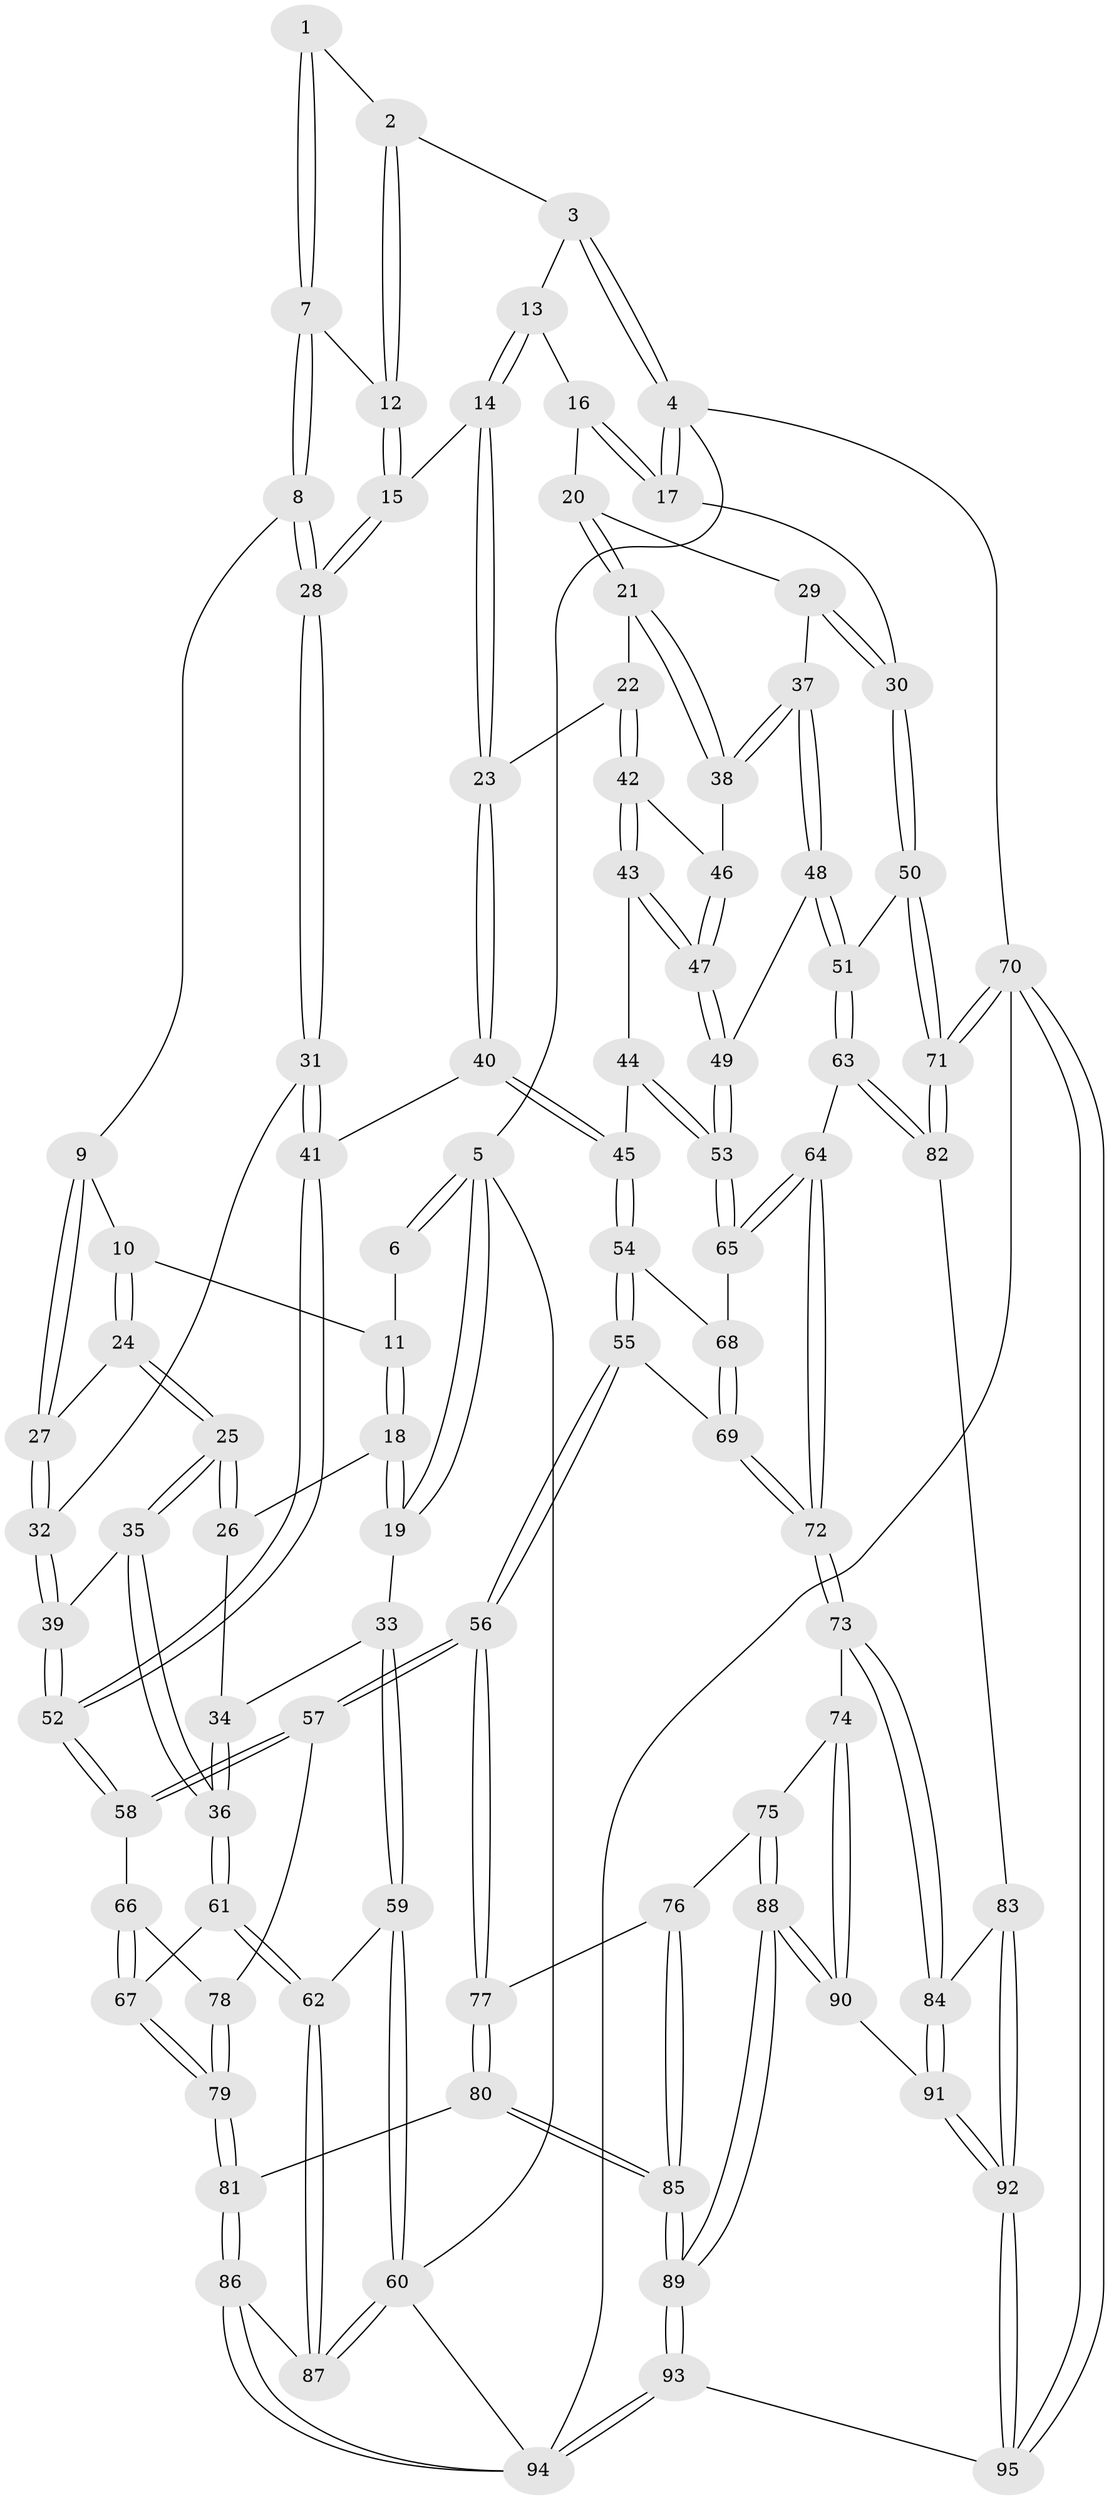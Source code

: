 // coarse degree distribution, {3: 0.7761194029850746, 4: 0.208955223880597, 2: 0.014925373134328358}
// Generated by graph-tools (version 1.1) at 2025/38/03/04/25 23:38:36]
// undirected, 95 vertices, 234 edges
graph export_dot {
  node [color=gray90,style=filled];
  1 [pos="+0.3888395935929821+0"];
  2 [pos="+0.7536463778395085+0"];
  3 [pos="+0.7548197767342291+0"];
  4 [pos="+1+0"];
  5 [pos="+0+0"];
  6 [pos="+0.21545377849945824+0"];
  7 [pos="+0.43647481749763556+0.08088130257933393"];
  8 [pos="+0.43424400341518665+0.0887831524684604"];
  9 [pos="+0.3713730586309495+0.11709208723651415"];
  10 [pos="+0.2887653146185154+0.10801385353716897"];
  11 [pos="+0.23669662842019032+0.06656947979793353"];
  12 [pos="+0.5763206507332839+0.06257349445783526"];
  13 [pos="+0.7574151737272319+0"];
  14 [pos="+0.6806374782467965+0.1616493631780962"];
  15 [pos="+0.6400932625508742+0.14914886451455556"];
  16 [pos="+0.8699764164835846+0.04193589604390295"];
  17 [pos="+1+0"];
  18 [pos="+0.1730017550781666+0.12040432103667076"];
  19 [pos="+0+0"];
  20 [pos="+0.8788494850775631+0.09596869287033466"];
  21 [pos="+0.815197491220568+0.16700559779559204"];
  22 [pos="+0.705969773491119+0.19056334042647163"];
  23 [pos="+0.7010094599268613+0.18910858750730358"];
  24 [pos="+0.2573633039044148+0.18201532641679355"];
  25 [pos="+0.21047247498713875+0.21390938664042727"];
  26 [pos="+0.16953998371040235+0.15997183150990596"];
  27 [pos="+0.334046821803656+0.21056764042032838"];
  28 [pos="+0.4863616919493016+0.18893718829351672"];
  29 [pos="+0.9887306278385715+0.15409327463532232"];
  30 [pos="+1+0.1841185542571558"];
  31 [pos="+0.4851932653268995+0.2129189436409899"];
  32 [pos="+0.3404430452685383+0.28084911813299546"];
  33 [pos="+0+0.08364429438744264"];
  34 [pos="+0.08872411668261684+0.1888320916002884"];
  35 [pos="+0.21259868945517185+0.33617775343353257"];
  36 [pos="+0.16128266046842146+0.37143331737514296"];
  37 [pos="+0.8984385179826406+0.285031544126831"];
  38 [pos="+0.8611654576633656+0.25932844147237544"];
  39 [pos="+0.31340906382421463+0.33087168440819703"];
  40 [pos="+0.5881096122240224+0.3263967866784269"];
  41 [pos="+0.5212006139216724+0.28783373327944234"];
  42 [pos="+0.7351587111095771+0.2569683075819184"];
  43 [pos="+0.720354295053282+0.330037878740433"];
  44 [pos="+0.6569146966272025+0.3648639491719687"];
  45 [pos="+0.6023002967722658+0.3673348275633361"];
  46 [pos="+0.7902875959805822+0.30378721461203845"];
  47 [pos="+0.7951766145074465+0.37402431596361735"];
  48 [pos="+0.9284771303443247+0.35571207125372856"];
  49 [pos="+0.8031653064411612+0.39130374374195237"];
  50 [pos="+1+0.3627605456717638"];
  51 [pos="+0.982975920225869+0.384390639950997"];
  52 [pos="+0.38624814630290744+0.39245027871950106"];
  53 [pos="+0.785622237072899+0.42225590615150554"];
  54 [pos="+0.6015383158661871+0.37141417001297083"];
  55 [pos="+0.5626075070353106+0.45390464953601517"];
  56 [pos="+0.5079002966138291+0.5059824017987629"];
  57 [pos="+0.4854979887198059+0.49679684882446934"];
  58 [pos="+0.38700206712750895+0.3945973734602932"];
  59 [pos="+0+0.49714391140914915"];
  60 [pos="+0+1"];
  61 [pos="+0.05573433728776136+0.4865171683463837"];
  62 [pos="+0+0.5013422803505321"];
  63 [pos="+0.8835376899923508+0.5541275688840045"];
  64 [pos="+0.7991409714494208+0.5425742861156302"];
  65 [pos="+0.7840538764763766+0.4328084269134639"];
  66 [pos="+0.2999871113173279+0.5177020477522866"];
  67 [pos="+0.2188467426097468+0.5849267473202666"];
  68 [pos="+0.6878195987765394+0.4430910703746316"];
  69 [pos="+0.6811077335328758+0.5090605140989528"];
  70 [pos="+1+1"];
  71 [pos="+1+0.8922814472552801"];
  72 [pos="+0.7439472626678966+0.5805288098603043"];
  73 [pos="+0.7190110468964593+0.6200114456881252"];
  74 [pos="+0.6623684072890466+0.6424491637363693"];
  75 [pos="+0.6565695149840678+0.64241188038624"];
  76 [pos="+0.6098865202487024+0.6249950108808524"];
  77 [pos="+0.5231741011653446+0.5666820862107923"];
  78 [pos="+0.44301300404508487+0.5163886189656987"];
  79 [pos="+0.27099700726516823+0.6524370086670167"];
  80 [pos="+0.3701846914328994+0.7561472891409009"];
  81 [pos="+0.31184074812771867+0.7377762760752589"];
  82 [pos="+1+0.77906540415624"];
  83 [pos="+0.8220910924955466+0.7581048533505579"];
  84 [pos="+0.8213165346565094+0.7579304568619236"];
  85 [pos="+0.44054157563819546+0.8244659271566886"];
  86 [pos="+0.19385127800937613+0.8372497925497074"];
  87 [pos="+0.13115786872800322+0.8327893284113818"];
  88 [pos="+0.5410540910601336+0.8275836656523885"];
  89 [pos="+0.4626382587483851+0.8529389150874486"];
  90 [pos="+0.6869654440776445+0.8332739944563372"];
  91 [pos="+0.6978979519146199+0.8396126243742514"];
  92 [pos="+0.7750878798943496+1"];
  93 [pos="+0.47184962121510465+1"];
  94 [pos="+0.25888286702538565+1"];
  95 [pos="+0.7904740546050275+1"];
  1 -- 2;
  1 -- 7;
  1 -- 7;
  2 -- 3;
  2 -- 12;
  2 -- 12;
  3 -- 4;
  3 -- 4;
  3 -- 13;
  4 -- 5;
  4 -- 17;
  4 -- 17;
  4 -- 70;
  5 -- 6;
  5 -- 6;
  5 -- 19;
  5 -- 19;
  5 -- 60;
  6 -- 11;
  7 -- 8;
  7 -- 8;
  7 -- 12;
  8 -- 9;
  8 -- 28;
  8 -- 28;
  9 -- 10;
  9 -- 27;
  9 -- 27;
  10 -- 11;
  10 -- 24;
  10 -- 24;
  11 -- 18;
  11 -- 18;
  12 -- 15;
  12 -- 15;
  13 -- 14;
  13 -- 14;
  13 -- 16;
  14 -- 15;
  14 -- 23;
  14 -- 23;
  15 -- 28;
  15 -- 28;
  16 -- 17;
  16 -- 17;
  16 -- 20;
  17 -- 30;
  18 -- 19;
  18 -- 19;
  18 -- 26;
  19 -- 33;
  20 -- 21;
  20 -- 21;
  20 -- 29;
  21 -- 22;
  21 -- 38;
  21 -- 38;
  22 -- 23;
  22 -- 42;
  22 -- 42;
  23 -- 40;
  23 -- 40;
  24 -- 25;
  24 -- 25;
  24 -- 27;
  25 -- 26;
  25 -- 26;
  25 -- 35;
  25 -- 35;
  26 -- 34;
  27 -- 32;
  27 -- 32;
  28 -- 31;
  28 -- 31;
  29 -- 30;
  29 -- 30;
  29 -- 37;
  30 -- 50;
  30 -- 50;
  31 -- 32;
  31 -- 41;
  31 -- 41;
  32 -- 39;
  32 -- 39;
  33 -- 34;
  33 -- 59;
  33 -- 59;
  34 -- 36;
  34 -- 36;
  35 -- 36;
  35 -- 36;
  35 -- 39;
  36 -- 61;
  36 -- 61;
  37 -- 38;
  37 -- 38;
  37 -- 48;
  37 -- 48;
  38 -- 46;
  39 -- 52;
  39 -- 52;
  40 -- 41;
  40 -- 45;
  40 -- 45;
  41 -- 52;
  41 -- 52;
  42 -- 43;
  42 -- 43;
  42 -- 46;
  43 -- 44;
  43 -- 47;
  43 -- 47;
  44 -- 45;
  44 -- 53;
  44 -- 53;
  45 -- 54;
  45 -- 54;
  46 -- 47;
  46 -- 47;
  47 -- 49;
  47 -- 49;
  48 -- 49;
  48 -- 51;
  48 -- 51;
  49 -- 53;
  49 -- 53;
  50 -- 51;
  50 -- 71;
  50 -- 71;
  51 -- 63;
  51 -- 63;
  52 -- 58;
  52 -- 58;
  53 -- 65;
  53 -- 65;
  54 -- 55;
  54 -- 55;
  54 -- 68;
  55 -- 56;
  55 -- 56;
  55 -- 69;
  56 -- 57;
  56 -- 57;
  56 -- 77;
  56 -- 77;
  57 -- 58;
  57 -- 58;
  57 -- 78;
  58 -- 66;
  59 -- 60;
  59 -- 60;
  59 -- 62;
  60 -- 87;
  60 -- 87;
  60 -- 94;
  61 -- 62;
  61 -- 62;
  61 -- 67;
  62 -- 87;
  62 -- 87;
  63 -- 64;
  63 -- 82;
  63 -- 82;
  64 -- 65;
  64 -- 65;
  64 -- 72;
  64 -- 72;
  65 -- 68;
  66 -- 67;
  66 -- 67;
  66 -- 78;
  67 -- 79;
  67 -- 79;
  68 -- 69;
  68 -- 69;
  69 -- 72;
  69 -- 72;
  70 -- 71;
  70 -- 71;
  70 -- 95;
  70 -- 95;
  70 -- 94;
  71 -- 82;
  71 -- 82;
  72 -- 73;
  72 -- 73;
  73 -- 74;
  73 -- 84;
  73 -- 84;
  74 -- 75;
  74 -- 90;
  74 -- 90;
  75 -- 76;
  75 -- 88;
  75 -- 88;
  76 -- 77;
  76 -- 85;
  76 -- 85;
  77 -- 80;
  77 -- 80;
  78 -- 79;
  78 -- 79;
  79 -- 81;
  79 -- 81;
  80 -- 81;
  80 -- 85;
  80 -- 85;
  81 -- 86;
  81 -- 86;
  82 -- 83;
  83 -- 84;
  83 -- 92;
  83 -- 92;
  84 -- 91;
  84 -- 91;
  85 -- 89;
  85 -- 89;
  86 -- 87;
  86 -- 94;
  86 -- 94;
  88 -- 89;
  88 -- 89;
  88 -- 90;
  88 -- 90;
  89 -- 93;
  89 -- 93;
  90 -- 91;
  91 -- 92;
  91 -- 92;
  92 -- 95;
  92 -- 95;
  93 -- 94;
  93 -- 94;
  93 -- 95;
}
